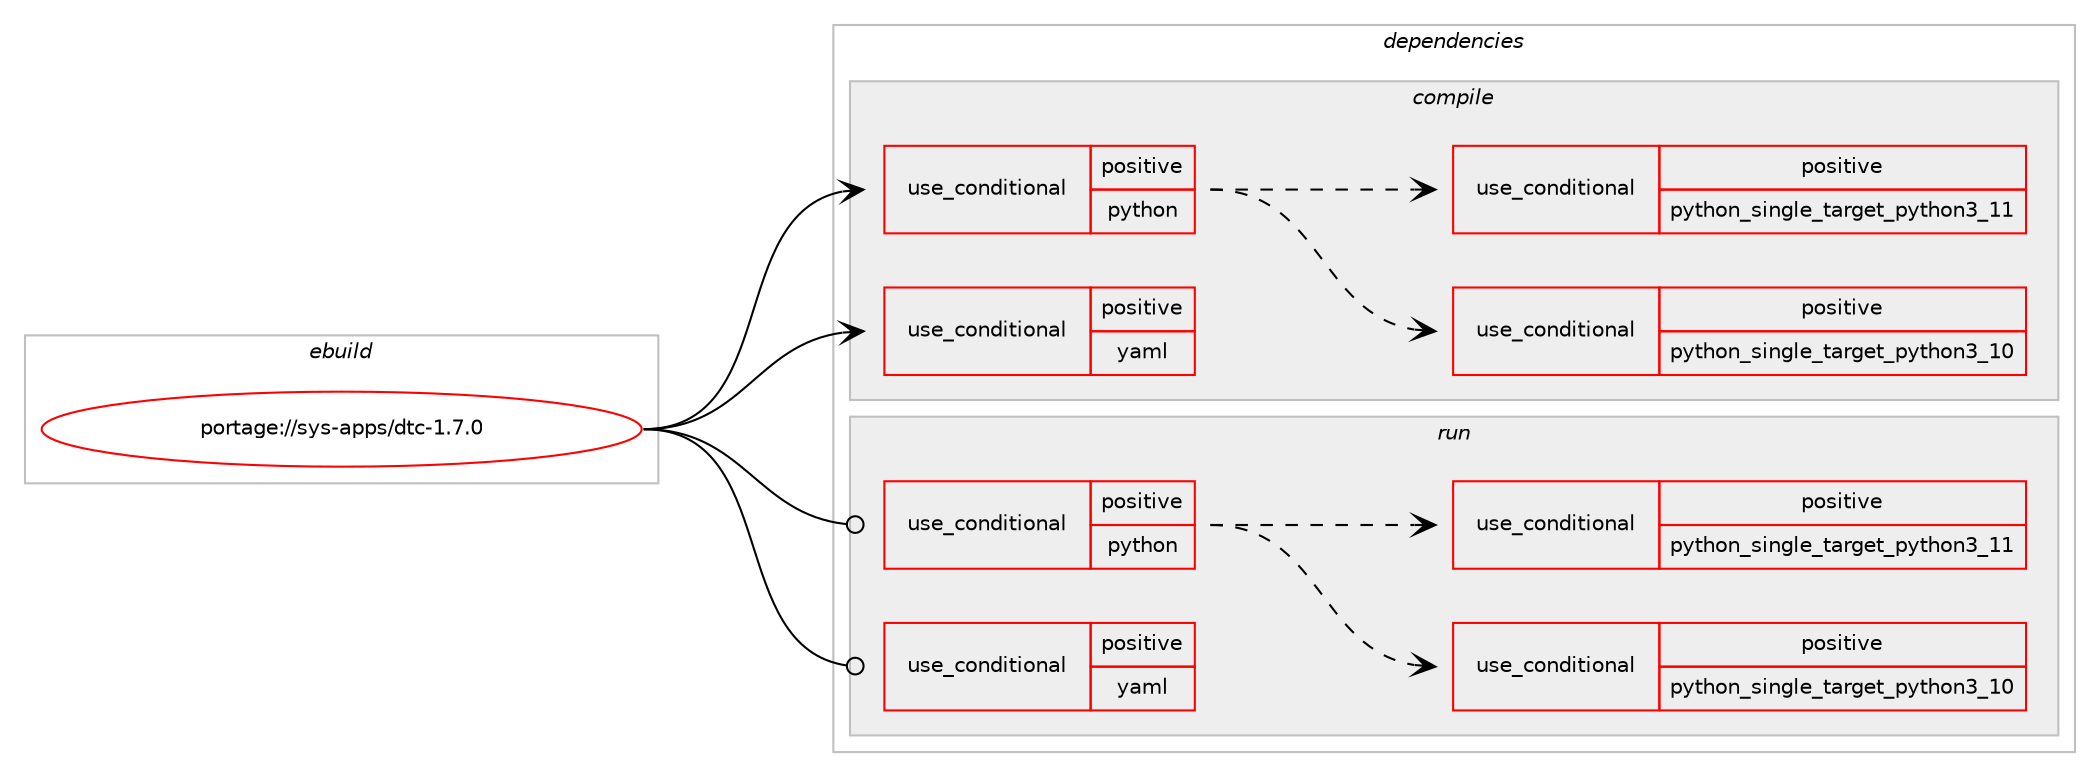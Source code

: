 digraph prolog {

# *************
# Graph options
# *************

newrank=true;
concentrate=true;
compound=true;
graph [rankdir=LR,fontname=Helvetica,fontsize=10,ranksep=1.5];#, ranksep=2.5, nodesep=0.2];
edge  [arrowhead=vee];
node  [fontname=Helvetica,fontsize=10];

# **********
# The ebuild
# **********

subgraph cluster_leftcol {
color=gray;
rank=same;
label=<<i>ebuild</i>>;
id [label="portage://sys-apps/dtc-1.7.0", color=red, width=4, href="../sys-apps/dtc-1.7.0.svg"];
}

# ****************
# The dependencies
# ****************

subgraph cluster_midcol {
color=gray;
label=<<i>dependencies</i>>;
subgraph cluster_compile {
fillcolor="#eeeeee";
style=filled;
label=<<i>compile</i>>;
subgraph cond11688 {
dependency16947 [label=<<TABLE BORDER="0" CELLBORDER="1" CELLSPACING="0" CELLPADDING="4"><TR><TD ROWSPAN="3" CELLPADDING="10">use_conditional</TD></TR><TR><TD>positive</TD></TR><TR><TD>python</TD></TR></TABLE>>, shape=none, color=red];
subgraph cond11689 {
dependency16948 [label=<<TABLE BORDER="0" CELLBORDER="1" CELLSPACING="0" CELLPADDING="4"><TR><TD ROWSPAN="3" CELLPADDING="10">use_conditional</TD></TR><TR><TD>positive</TD></TR><TR><TD>python_single_target_python3_10</TD></TR></TABLE>>, shape=none, color=red];
# *** BEGIN UNKNOWN DEPENDENCY TYPE (TODO) ***
# dependency16948 -> package_dependency(portage://sys-apps/dtc-1.7.0,install,no,dev-lang,python,none,[,,],[slot(3.10)],[])
# *** END UNKNOWN DEPENDENCY TYPE (TODO) ***

}
dependency16947:e -> dependency16948:w [weight=20,style="dashed",arrowhead="vee"];
subgraph cond11690 {
dependency16949 [label=<<TABLE BORDER="0" CELLBORDER="1" CELLSPACING="0" CELLPADDING="4"><TR><TD ROWSPAN="3" CELLPADDING="10">use_conditional</TD></TR><TR><TD>positive</TD></TR><TR><TD>python_single_target_python3_11</TD></TR></TABLE>>, shape=none, color=red];
# *** BEGIN UNKNOWN DEPENDENCY TYPE (TODO) ***
# dependency16949 -> package_dependency(portage://sys-apps/dtc-1.7.0,install,no,dev-lang,python,none,[,,],[slot(3.11)],[])
# *** END UNKNOWN DEPENDENCY TYPE (TODO) ***

}
dependency16947:e -> dependency16949:w [weight=20,style="dashed",arrowhead="vee"];
}
id:e -> dependency16947:w [weight=20,style="solid",arrowhead="vee"];
subgraph cond11691 {
dependency16950 [label=<<TABLE BORDER="0" CELLBORDER="1" CELLSPACING="0" CELLPADDING="4"><TR><TD ROWSPAN="3" CELLPADDING="10">use_conditional</TD></TR><TR><TD>positive</TD></TR><TR><TD>yaml</TD></TR></TABLE>>, shape=none, color=red];
# *** BEGIN UNKNOWN DEPENDENCY TYPE (TODO) ***
# dependency16950 -> package_dependency(portage://sys-apps/dtc-1.7.0,install,no,dev-libs,libyaml,none,[,,],[],[])
# *** END UNKNOWN DEPENDENCY TYPE (TODO) ***

}
id:e -> dependency16950:w [weight=20,style="solid",arrowhead="vee"];
}
subgraph cluster_compileandrun {
fillcolor="#eeeeee";
style=filled;
label=<<i>compile and run</i>>;
}
subgraph cluster_run {
fillcolor="#eeeeee";
style=filled;
label=<<i>run</i>>;
subgraph cond11692 {
dependency16951 [label=<<TABLE BORDER="0" CELLBORDER="1" CELLSPACING="0" CELLPADDING="4"><TR><TD ROWSPAN="3" CELLPADDING="10">use_conditional</TD></TR><TR><TD>positive</TD></TR><TR><TD>python</TD></TR></TABLE>>, shape=none, color=red];
subgraph cond11693 {
dependency16952 [label=<<TABLE BORDER="0" CELLBORDER="1" CELLSPACING="0" CELLPADDING="4"><TR><TD ROWSPAN="3" CELLPADDING="10">use_conditional</TD></TR><TR><TD>positive</TD></TR><TR><TD>python_single_target_python3_10</TD></TR></TABLE>>, shape=none, color=red];
# *** BEGIN UNKNOWN DEPENDENCY TYPE (TODO) ***
# dependency16952 -> package_dependency(portage://sys-apps/dtc-1.7.0,run,no,dev-lang,python,none,[,,],[slot(3.10)],[])
# *** END UNKNOWN DEPENDENCY TYPE (TODO) ***

}
dependency16951:e -> dependency16952:w [weight=20,style="dashed",arrowhead="vee"];
subgraph cond11694 {
dependency16953 [label=<<TABLE BORDER="0" CELLBORDER="1" CELLSPACING="0" CELLPADDING="4"><TR><TD ROWSPAN="3" CELLPADDING="10">use_conditional</TD></TR><TR><TD>positive</TD></TR><TR><TD>python_single_target_python3_11</TD></TR></TABLE>>, shape=none, color=red];
# *** BEGIN UNKNOWN DEPENDENCY TYPE (TODO) ***
# dependency16953 -> package_dependency(portage://sys-apps/dtc-1.7.0,run,no,dev-lang,python,none,[,,],[slot(3.11)],[])
# *** END UNKNOWN DEPENDENCY TYPE (TODO) ***

}
dependency16951:e -> dependency16953:w [weight=20,style="dashed",arrowhead="vee"];
}
id:e -> dependency16951:w [weight=20,style="solid",arrowhead="odot"];
subgraph cond11695 {
dependency16954 [label=<<TABLE BORDER="0" CELLBORDER="1" CELLSPACING="0" CELLPADDING="4"><TR><TD ROWSPAN="3" CELLPADDING="10">use_conditional</TD></TR><TR><TD>positive</TD></TR><TR><TD>yaml</TD></TR></TABLE>>, shape=none, color=red];
# *** BEGIN UNKNOWN DEPENDENCY TYPE (TODO) ***
# dependency16954 -> package_dependency(portage://sys-apps/dtc-1.7.0,run,no,dev-libs,libyaml,none,[,,],[],[])
# *** END UNKNOWN DEPENDENCY TYPE (TODO) ***

}
id:e -> dependency16954:w [weight=20,style="solid",arrowhead="odot"];
}
}

# **************
# The candidates
# **************

subgraph cluster_choices {
rank=same;
color=gray;
label=<<i>candidates</i>>;

}

}
